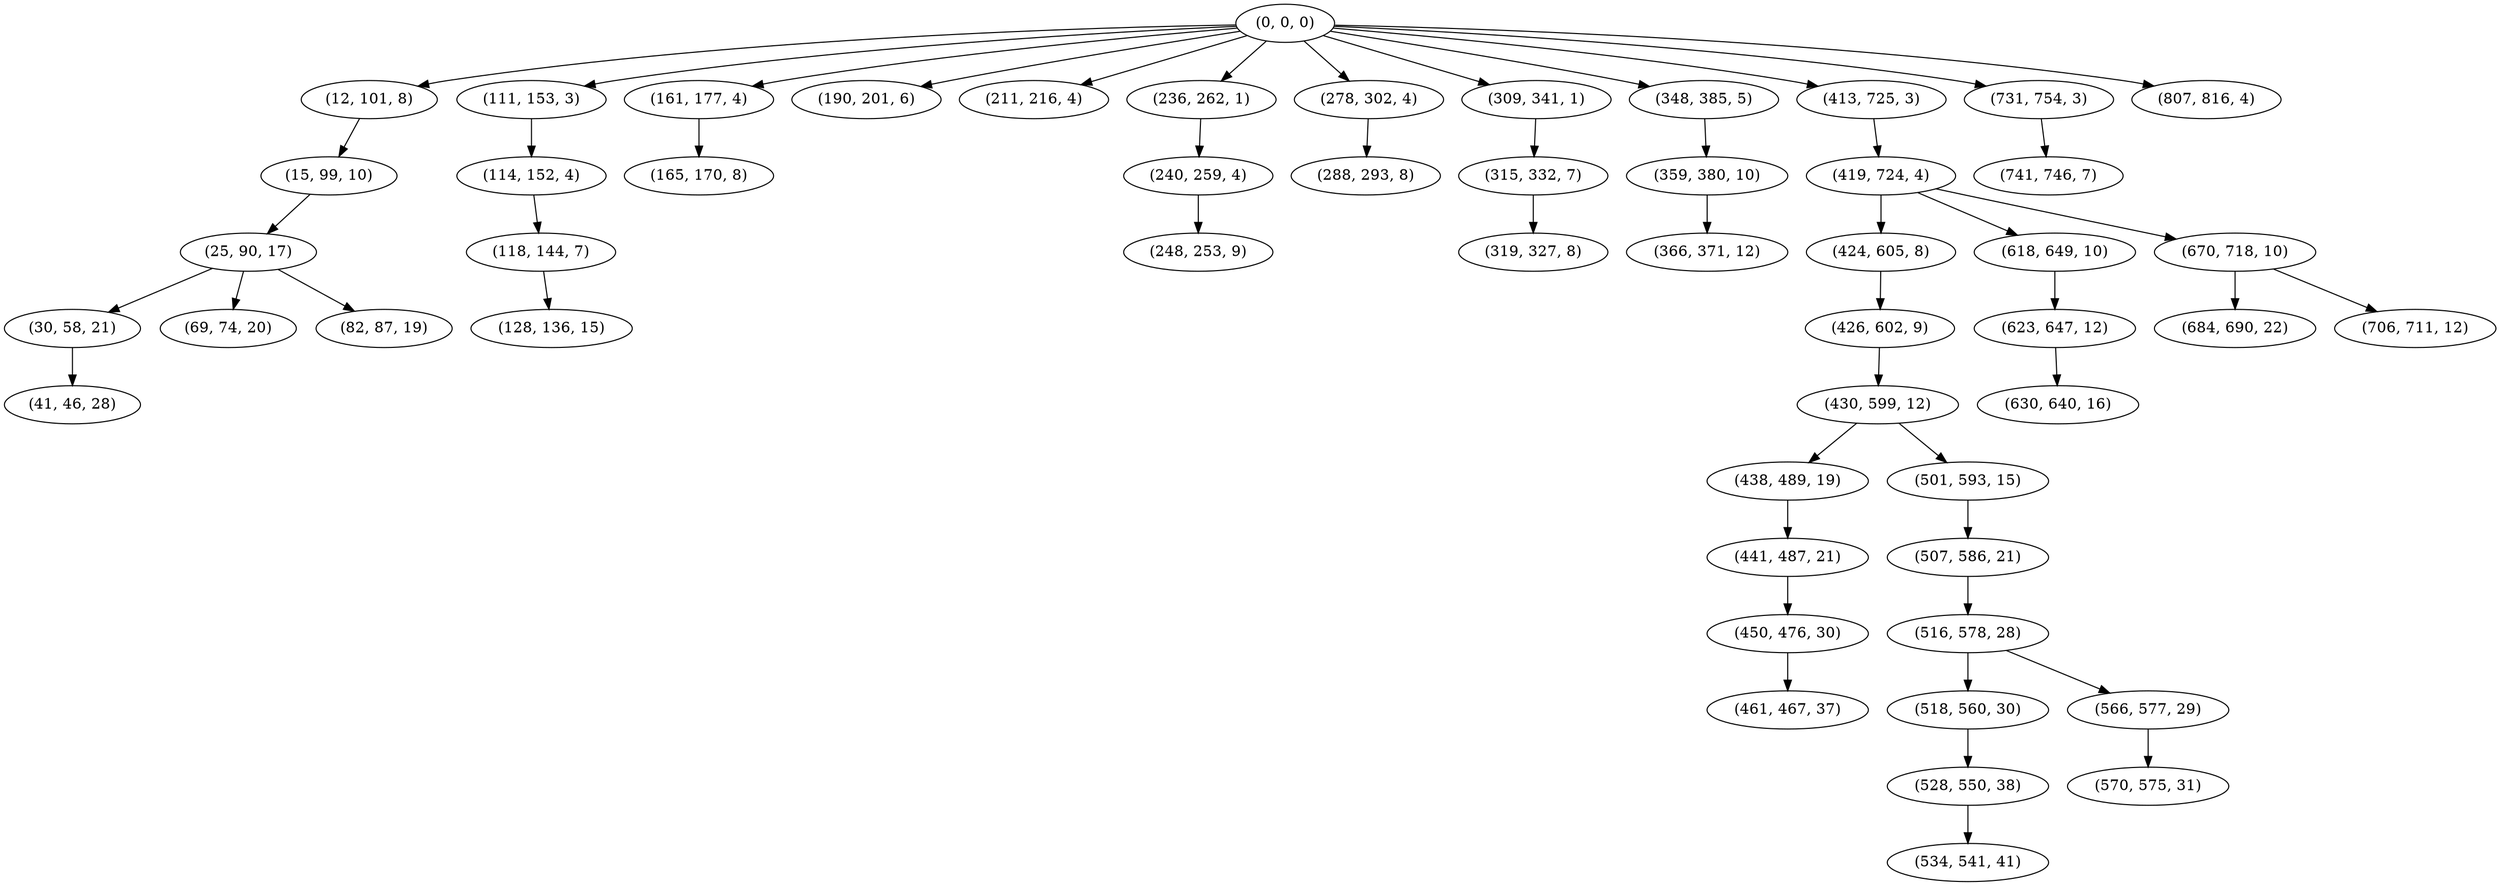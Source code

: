 digraph tree {
    "(0, 0, 0)";
    "(12, 101, 8)";
    "(15, 99, 10)";
    "(25, 90, 17)";
    "(30, 58, 21)";
    "(41, 46, 28)";
    "(69, 74, 20)";
    "(82, 87, 19)";
    "(111, 153, 3)";
    "(114, 152, 4)";
    "(118, 144, 7)";
    "(128, 136, 15)";
    "(161, 177, 4)";
    "(165, 170, 8)";
    "(190, 201, 6)";
    "(211, 216, 4)";
    "(236, 262, 1)";
    "(240, 259, 4)";
    "(248, 253, 9)";
    "(278, 302, 4)";
    "(288, 293, 8)";
    "(309, 341, 1)";
    "(315, 332, 7)";
    "(319, 327, 8)";
    "(348, 385, 5)";
    "(359, 380, 10)";
    "(366, 371, 12)";
    "(413, 725, 3)";
    "(419, 724, 4)";
    "(424, 605, 8)";
    "(426, 602, 9)";
    "(430, 599, 12)";
    "(438, 489, 19)";
    "(441, 487, 21)";
    "(450, 476, 30)";
    "(461, 467, 37)";
    "(501, 593, 15)";
    "(507, 586, 21)";
    "(516, 578, 28)";
    "(518, 560, 30)";
    "(528, 550, 38)";
    "(534, 541, 41)";
    "(566, 577, 29)";
    "(570, 575, 31)";
    "(618, 649, 10)";
    "(623, 647, 12)";
    "(630, 640, 16)";
    "(670, 718, 10)";
    "(684, 690, 22)";
    "(706, 711, 12)";
    "(731, 754, 3)";
    "(741, 746, 7)";
    "(807, 816, 4)";
    "(0, 0, 0)" -> "(12, 101, 8)";
    "(0, 0, 0)" -> "(111, 153, 3)";
    "(0, 0, 0)" -> "(161, 177, 4)";
    "(0, 0, 0)" -> "(190, 201, 6)";
    "(0, 0, 0)" -> "(211, 216, 4)";
    "(0, 0, 0)" -> "(236, 262, 1)";
    "(0, 0, 0)" -> "(278, 302, 4)";
    "(0, 0, 0)" -> "(309, 341, 1)";
    "(0, 0, 0)" -> "(348, 385, 5)";
    "(0, 0, 0)" -> "(413, 725, 3)";
    "(0, 0, 0)" -> "(731, 754, 3)";
    "(0, 0, 0)" -> "(807, 816, 4)";
    "(12, 101, 8)" -> "(15, 99, 10)";
    "(15, 99, 10)" -> "(25, 90, 17)";
    "(25, 90, 17)" -> "(30, 58, 21)";
    "(25, 90, 17)" -> "(69, 74, 20)";
    "(25, 90, 17)" -> "(82, 87, 19)";
    "(30, 58, 21)" -> "(41, 46, 28)";
    "(111, 153, 3)" -> "(114, 152, 4)";
    "(114, 152, 4)" -> "(118, 144, 7)";
    "(118, 144, 7)" -> "(128, 136, 15)";
    "(161, 177, 4)" -> "(165, 170, 8)";
    "(236, 262, 1)" -> "(240, 259, 4)";
    "(240, 259, 4)" -> "(248, 253, 9)";
    "(278, 302, 4)" -> "(288, 293, 8)";
    "(309, 341, 1)" -> "(315, 332, 7)";
    "(315, 332, 7)" -> "(319, 327, 8)";
    "(348, 385, 5)" -> "(359, 380, 10)";
    "(359, 380, 10)" -> "(366, 371, 12)";
    "(413, 725, 3)" -> "(419, 724, 4)";
    "(419, 724, 4)" -> "(424, 605, 8)";
    "(419, 724, 4)" -> "(618, 649, 10)";
    "(419, 724, 4)" -> "(670, 718, 10)";
    "(424, 605, 8)" -> "(426, 602, 9)";
    "(426, 602, 9)" -> "(430, 599, 12)";
    "(430, 599, 12)" -> "(438, 489, 19)";
    "(430, 599, 12)" -> "(501, 593, 15)";
    "(438, 489, 19)" -> "(441, 487, 21)";
    "(441, 487, 21)" -> "(450, 476, 30)";
    "(450, 476, 30)" -> "(461, 467, 37)";
    "(501, 593, 15)" -> "(507, 586, 21)";
    "(507, 586, 21)" -> "(516, 578, 28)";
    "(516, 578, 28)" -> "(518, 560, 30)";
    "(516, 578, 28)" -> "(566, 577, 29)";
    "(518, 560, 30)" -> "(528, 550, 38)";
    "(528, 550, 38)" -> "(534, 541, 41)";
    "(566, 577, 29)" -> "(570, 575, 31)";
    "(618, 649, 10)" -> "(623, 647, 12)";
    "(623, 647, 12)" -> "(630, 640, 16)";
    "(670, 718, 10)" -> "(684, 690, 22)";
    "(670, 718, 10)" -> "(706, 711, 12)";
    "(731, 754, 3)" -> "(741, 746, 7)";
}
